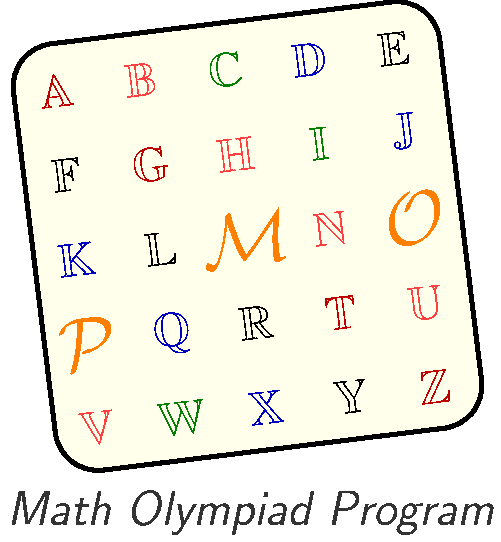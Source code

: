 unitsize(1.5cm);
picture g;
usepackage("mathrsfs");
usepackage("amssymb");

defaultpen(fontsize(24pt));
real k = 0.1 - 0.0707;

path rounded_square =
	(0,0.1)..(k,k)..(0.1,0)--
	(0.9,0)..(1-k,k)..(1,0.1)--
	(1,0.9)..(1-k,1-k)..(0.9,1)--
	(0.1,1)..(k,1-k)..(0,0.9)--
	cycle;

filldraw(g, shift(-0.5,-0.5) * scale(5.05)* rounded_square,
	 opacity(0.3)+paleyellow, black+2);
pen r1 = heavyred;
pen r2 = mediumred;
pen gr = deepgreen;
pen bl = heavyblue;
pen bk = black;
pen sp = orange + fontsize(32pt);
real r = 1.5;

label(g, "$\mathbb{A}$", (0,4), r1);
label(g, "$\mathbb{B}$", (1,4), r2);
label(g, "$\mathbb{C}$", (2,4), gr);
label(g, "$\mathbb{D}$", (3,4), bl);
label(g, "$\mathbb{E}$", (4,4), bk);

label(g, "$\mathbb{F}$", (0,3), bk);
label(g, "$\mathbb{G}$", (1,3), r1);
label(g, "$\mathbb{H}$", (2,3), r2);
label(g, "$\mathbb{I}$", (3,3), gr);
label(g, "$\mathbb{J}$", (4,3), bl);

label(g, "$\mathbb{K}$", (0,2), bl);
label(g, "$\mathbb{L}$", (1,2), bk);
label(g, scale(r)*"$\mathcal{M}$", (2,2), sp);
label(g, "$\mathbb{N}$", (3,2), r2);
label(g, scale(r)*"$\mathcal{O}$", (4,2), sp);

label(g, scale(r)*"$\mathcal{P}$", (0,1), sp);
label(g, "$\mathbb{Q}$", (1,1), bl);
label(g, "$\mathbb{R}$", (2,1), bk);
label(g, "$\mathbb{T}$", (3,1), r1);
label(g, "$\mathbb{U}$", (4,1), r2);

label(g, "$\mathbb{V}$", (0,0), r2);
label(g, "$\mathbb{W}$", (1,0), gr);
label(g, "$\mathbb{X}$", (2,0), bl);
label(g, "$\mathbb{Y}$", (3,0), bk);
label(g, "$\mathbb{Z}$", (4,0), r1);
add(rotate(7)*g);
label("\itshape\sffamily Math Olympiad Program", (1.8,-1),
	rgb(0.2,0.2,0.2)+fontsize(32pt));
